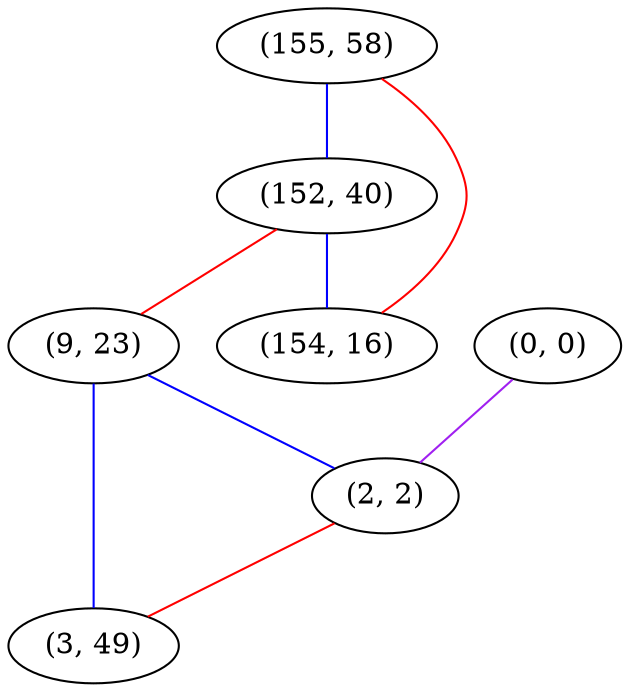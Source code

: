 graph "" {
"(155, 58)";
"(152, 40)";
"(9, 23)";
"(0, 0)";
"(2, 2)";
"(154, 16)";
"(3, 49)";
"(155, 58)" -- "(154, 16)"  [color=red, key=0, weight=1];
"(155, 58)" -- "(152, 40)"  [color=blue, key=0, weight=3];
"(152, 40)" -- "(154, 16)"  [color=blue, key=0, weight=3];
"(152, 40)" -- "(9, 23)"  [color=red, key=0, weight=1];
"(9, 23)" -- "(3, 49)"  [color=blue, key=0, weight=3];
"(9, 23)" -- "(2, 2)"  [color=blue, key=0, weight=3];
"(0, 0)" -- "(2, 2)"  [color=purple, key=0, weight=4];
"(2, 2)" -- "(3, 49)"  [color=red, key=0, weight=1];
}

